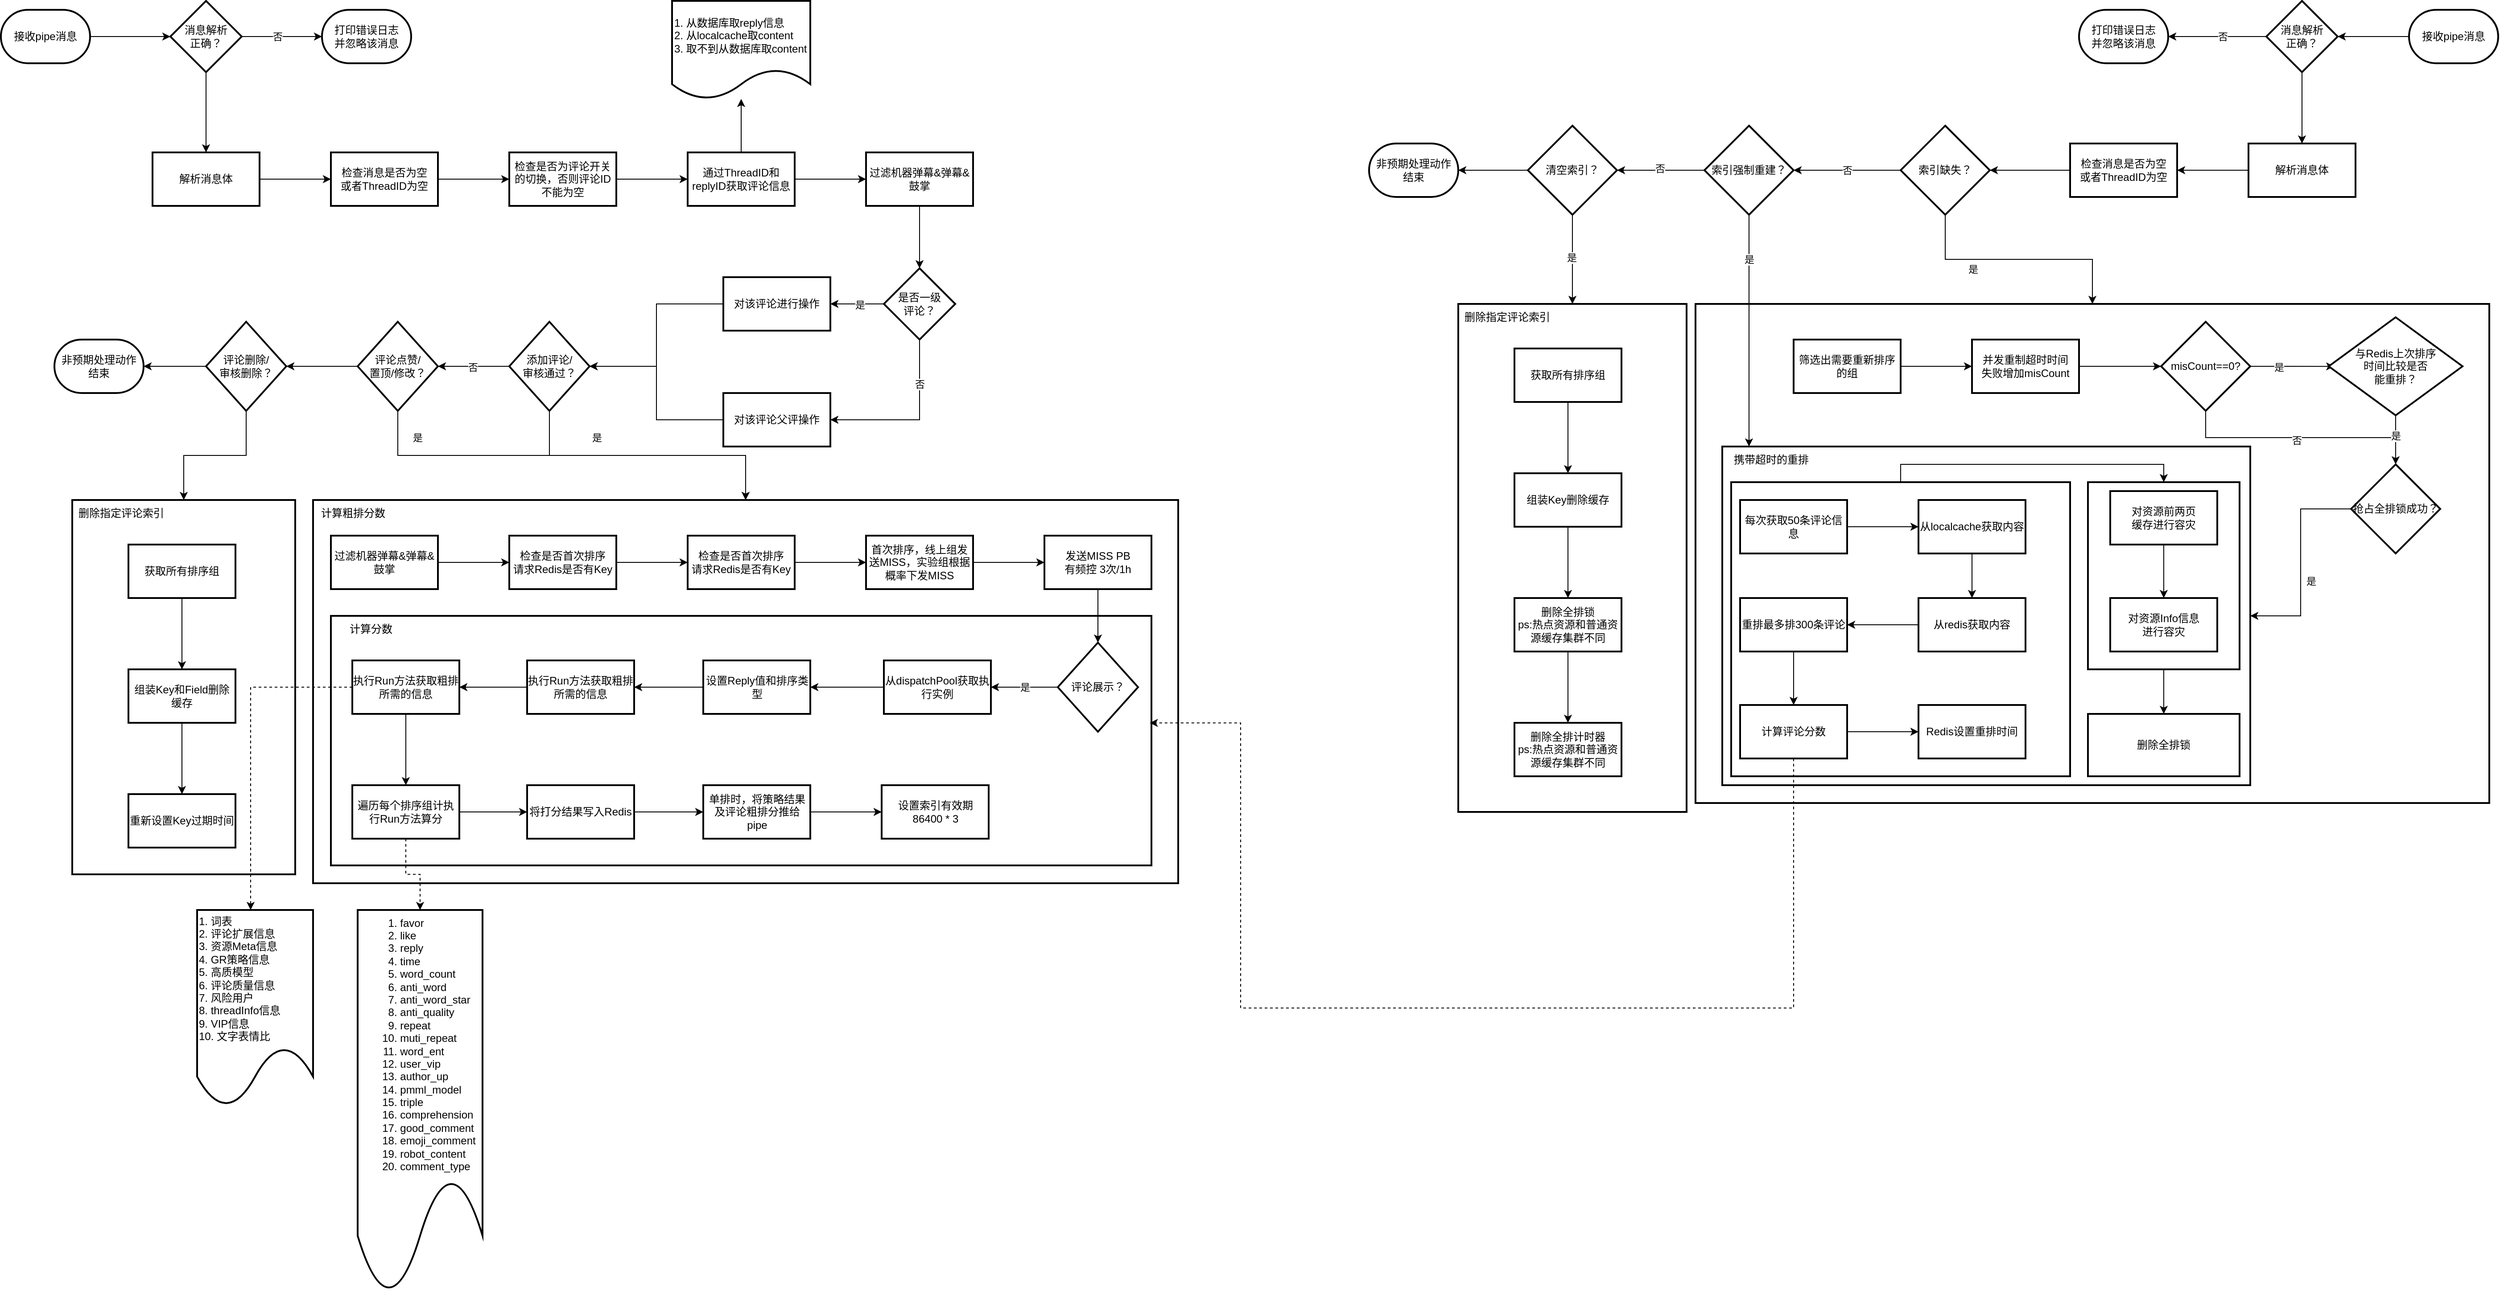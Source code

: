 <mxfile version="24.7.12">
  <diagram id="C5RBs43oDa-KdzZeNtuy" name="Page-1">
    <mxGraphModel dx="1062" dy="581" grid="1" gridSize="10" guides="1" tooltips="1" connect="1" arrows="1" fold="1" page="1" pageScale="1" pageWidth="827" pageHeight="1169" math="0" shadow="0">
      <root>
        <mxCell id="WIyWlLk6GJQsqaUBKTNV-0" />
        <mxCell id="WIyWlLk6GJQsqaUBKTNV-1" parent="WIyWlLk6GJQsqaUBKTNV-0" />
        <mxCell id="64iKOwzHIwS2UCSDctwZ-7" value="" style="edgeStyle=orthogonalEdgeStyle;rounded=0;orthogonalLoop=1;jettySize=auto;html=1;" parent="WIyWlLk6GJQsqaUBKTNV-1" source="64iKOwzHIwS2UCSDctwZ-3" target="64iKOwzHIwS2UCSDctwZ-6" edge="1">
          <mxGeometry relative="1" as="geometry" />
        </mxCell>
        <mxCell id="64iKOwzHIwS2UCSDctwZ-3" value="接收pipe消息" style="strokeWidth=2;html=1;shape=mxgraph.flowchart.terminator;whiteSpace=wrap;" parent="WIyWlLk6GJQsqaUBKTNV-1" vertex="1">
          <mxGeometry x="20" y="550" width="100" height="60" as="geometry" />
        </mxCell>
        <mxCell id="64iKOwzHIwS2UCSDctwZ-16" value="" style="edgeStyle=orthogonalEdgeStyle;rounded=0;orthogonalLoop=1;jettySize=auto;html=1;" parent="WIyWlLk6GJQsqaUBKTNV-1" source="64iKOwzHIwS2UCSDctwZ-6" target="64iKOwzHIwS2UCSDctwZ-15" edge="1">
          <mxGeometry relative="1" as="geometry" />
        </mxCell>
        <mxCell id="64iKOwzHIwS2UCSDctwZ-6" value="消息解析&lt;div&gt;正确？&lt;/div&gt;" style="rhombus;whiteSpace=wrap;html=1;strokeWidth=2;" parent="WIyWlLk6GJQsqaUBKTNV-1" vertex="1">
          <mxGeometry x="210" y="540" width="80" height="80" as="geometry" />
        </mxCell>
        <mxCell id="64iKOwzHIwS2UCSDctwZ-12" value="打印错误日志&lt;div&gt;并忽略该消息&lt;/div&gt;" style="strokeWidth=2;html=1;shape=mxgraph.flowchart.terminator;whiteSpace=wrap;" parent="WIyWlLk6GJQsqaUBKTNV-1" vertex="1">
          <mxGeometry x="380" y="550" width="100" height="60" as="geometry" />
        </mxCell>
        <mxCell id="64iKOwzHIwS2UCSDctwZ-13" style="edgeStyle=orthogonalEdgeStyle;rounded=0;orthogonalLoop=1;jettySize=auto;html=1;entryX=0;entryY=0.5;entryDx=0;entryDy=0;entryPerimeter=0;" parent="WIyWlLk6GJQsqaUBKTNV-1" source="64iKOwzHIwS2UCSDctwZ-6" target="64iKOwzHIwS2UCSDctwZ-12" edge="1">
          <mxGeometry relative="1" as="geometry" />
        </mxCell>
        <mxCell id="64iKOwzHIwS2UCSDctwZ-14" value="否" style="edgeLabel;html=1;align=center;verticalAlign=middle;resizable=0;points=[];" parent="64iKOwzHIwS2UCSDctwZ-13" vertex="1" connectable="0">
          <mxGeometry x="-0.387" y="-1" relative="1" as="geometry">
            <mxPoint x="12" y="-1" as="offset" />
          </mxGeometry>
        </mxCell>
        <mxCell id="64iKOwzHIwS2UCSDctwZ-18" value="" style="edgeStyle=orthogonalEdgeStyle;rounded=0;orthogonalLoop=1;jettySize=auto;html=1;" parent="WIyWlLk6GJQsqaUBKTNV-1" source="64iKOwzHIwS2UCSDctwZ-15" target="64iKOwzHIwS2UCSDctwZ-17" edge="1">
          <mxGeometry relative="1" as="geometry" />
        </mxCell>
        <mxCell id="64iKOwzHIwS2UCSDctwZ-15" value="解析消息体" style="whiteSpace=wrap;html=1;strokeWidth=2;" parent="WIyWlLk6GJQsqaUBKTNV-1" vertex="1">
          <mxGeometry x="190" y="710" width="120" height="60" as="geometry" />
        </mxCell>
        <mxCell id="64iKOwzHIwS2UCSDctwZ-20" value="" style="edgeStyle=orthogonalEdgeStyle;rounded=0;orthogonalLoop=1;jettySize=auto;html=1;" parent="WIyWlLk6GJQsqaUBKTNV-1" source="64iKOwzHIwS2UCSDctwZ-17" target="64iKOwzHIwS2UCSDctwZ-19" edge="1">
          <mxGeometry relative="1" as="geometry" />
        </mxCell>
        <mxCell id="64iKOwzHIwS2UCSDctwZ-17" value="检查消息是否为空&lt;div&gt;或者ThreadID为空&lt;/div&gt;" style="whiteSpace=wrap;html=1;strokeWidth=2;" parent="WIyWlLk6GJQsqaUBKTNV-1" vertex="1">
          <mxGeometry x="390" y="710" width="120" height="60" as="geometry" />
        </mxCell>
        <mxCell id="64iKOwzHIwS2UCSDctwZ-22" value="" style="edgeStyle=orthogonalEdgeStyle;rounded=0;orthogonalLoop=1;jettySize=auto;html=1;" parent="WIyWlLk6GJQsqaUBKTNV-1" source="64iKOwzHIwS2UCSDctwZ-19" target="64iKOwzHIwS2UCSDctwZ-21" edge="1">
          <mxGeometry relative="1" as="geometry" />
        </mxCell>
        <mxCell id="64iKOwzHIwS2UCSDctwZ-19" value="检查是否为评论开关的切换，否则评论ID不能为空" style="whiteSpace=wrap;html=1;strokeWidth=2;" parent="WIyWlLk6GJQsqaUBKTNV-1" vertex="1">
          <mxGeometry x="590" y="710" width="120" height="60" as="geometry" />
        </mxCell>
        <mxCell id="64iKOwzHIwS2UCSDctwZ-24" value="" style="edgeStyle=orthogonalEdgeStyle;rounded=0;orthogonalLoop=1;jettySize=auto;html=1;" parent="WIyWlLk6GJQsqaUBKTNV-1" source="64iKOwzHIwS2UCSDctwZ-21" target="64iKOwzHIwS2UCSDctwZ-23" edge="1">
          <mxGeometry relative="1" as="geometry" />
        </mxCell>
        <mxCell id="64iKOwzHIwS2UCSDctwZ-26" value="" style="edgeStyle=orthogonalEdgeStyle;rounded=0;orthogonalLoop=1;jettySize=auto;html=1;" parent="WIyWlLk6GJQsqaUBKTNV-1" source="64iKOwzHIwS2UCSDctwZ-21" target="64iKOwzHIwS2UCSDctwZ-25" edge="1">
          <mxGeometry relative="1" as="geometry" />
        </mxCell>
        <mxCell id="64iKOwzHIwS2UCSDctwZ-21" value="通过ThreadID和replyID获取评论信息" style="whiteSpace=wrap;html=1;strokeWidth=2;" parent="WIyWlLk6GJQsqaUBKTNV-1" vertex="1">
          <mxGeometry x="790" y="710" width="120" height="60" as="geometry" />
        </mxCell>
        <mxCell id="64iKOwzHIwS2UCSDctwZ-23" value="1. 从数据库取reply信息&lt;div&gt;2. 从localcache取content&lt;/div&gt;&lt;div&gt;3. 取不到从数据库取content&lt;/div&gt;" style="shape=document;whiteSpace=wrap;html=1;boundedLbl=1;strokeWidth=2;align=left;" parent="WIyWlLk6GJQsqaUBKTNV-1" vertex="1">
          <mxGeometry x="772.5" y="540" width="155" height="110" as="geometry" />
        </mxCell>
        <mxCell id="64iKOwzHIwS2UCSDctwZ-30" value="" style="edgeStyle=orthogonalEdgeStyle;rounded=0;orthogonalLoop=1;jettySize=auto;html=1;" parent="WIyWlLk6GJQsqaUBKTNV-1" source="64iKOwzHIwS2UCSDctwZ-25" target="64iKOwzHIwS2UCSDctwZ-29" edge="1">
          <mxGeometry relative="1" as="geometry" />
        </mxCell>
        <mxCell id="64iKOwzHIwS2UCSDctwZ-25" value="过滤机器弹幕&amp;amp;弹幕&amp;amp;鼓掌" style="whiteSpace=wrap;html=1;strokeWidth=2;" parent="WIyWlLk6GJQsqaUBKTNV-1" vertex="1">
          <mxGeometry x="990" y="710" width="120" height="60" as="geometry" />
        </mxCell>
        <mxCell id="64iKOwzHIwS2UCSDctwZ-32" value="" style="edgeStyle=orthogonalEdgeStyle;rounded=0;orthogonalLoop=1;jettySize=auto;html=1;" parent="WIyWlLk6GJQsqaUBKTNV-1" source="64iKOwzHIwS2UCSDctwZ-29" target="64iKOwzHIwS2UCSDctwZ-31" edge="1">
          <mxGeometry relative="1" as="geometry" />
        </mxCell>
        <mxCell id="64iKOwzHIwS2UCSDctwZ-33" value="是" style="edgeLabel;html=1;align=center;verticalAlign=middle;resizable=0;points=[];" parent="64iKOwzHIwS2UCSDctwZ-32" vertex="1" connectable="0">
          <mxGeometry x="-0.105" y="1" relative="1" as="geometry">
            <mxPoint as="offset" />
          </mxGeometry>
        </mxCell>
        <mxCell id="64iKOwzHIwS2UCSDctwZ-35" value="" style="edgeStyle=orthogonalEdgeStyle;rounded=0;orthogonalLoop=1;jettySize=auto;html=1;entryX=1;entryY=0.5;entryDx=0;entryDy=0;" parent="WIyWlLk6GJQsqaUBKTNV-1" source="64iKOwzHIwS2UCSDctwZ-29" target="64iKOwzHIwS2UCSDctwZ-34" edge="1">
          <mxGeometry relative="1" as="geometry">
            <Array as="points">
              <mxPoint x="1050" y="1010" />
            </Array>
          </mxGeometry>
        </mxCell>
        <mxCell id="64iKOwzHIwS2UCSDctwZ-37" value="否" style="edgeLabel;html=1;align=center;verticalAlign=middle;resizable=0;points=[];" parent="64iKOwzHIwS2UCSDctwZ-35" vertex="1" connectable="0">
          <mxGeometry x="0.262" y="1" relative="1" as="geometry">
            <mxPoint x="30" y="-41" as="offset" />
          </mxGeometry>
        </mxCell>
        <mxCell id="64iKOwzHIwS2UCSDctwZ-29" value="是否一级&lt;div&gt;评论？&lt;/div&gt;" style="rhombus;whiteSpace=wrap;html=1;strokeWidth=2;" parent="WIyWlLk6GJQsqaUBKTNV-1" vertex="1">
          <mxGeometry x="1010" y="840" width="80" height="80" as="geometry" />
        </mxCell>
        <mxCell id="64iKOwzHIwS2UCSDctwZ-39" value="" style="edgeStyle=orthogonalEdgeStyle;rounded=0;orthogonalLoop=1;jettySize=auto;html=1;" parent="WIyWlLk6GJQsqaUBKTNV-1" source="64iKOwzHIwS2UCSDctwZ-31" target="64iKOwzHIwS2UCSDctwZ-38" edge="1">
          <mxGeometry relative="1" as="geometry" />
        </mxCell>
        <mxCell id="64iKOwzHIwS2UCSDctwZ-31" value="对该评论进行操作" style="whiteSpace=wrap;html=1;strokeWidth=2;" parent="WIyWlLk6GJQsqaUBKTNV-1" vertex="1">
          <mxGeometry x="830" y="850" width="120" height="60" as="geometry" />
        </mxCell>
        <mxCell id="64iKOwzHIwS2UCSDctwZ-40" style="edgeStyle=orthogonalEdgeStyle;rounded=0;orthogonalLoop=1;jettySize=auto;html=1;entryX=1;entryY=0.5;entryDx=0;entryDy=0;" parent="WIyWlLk6GJQsqaUBKTNV-1" source="64iKOwzHIwS2UCSDctwZ-34" target="64iKOwzHIwS2UCSDctwZ-38" edge="1">
          <mxGeometry relative="1" as="geometry" />
        </mxCell>
        <mxCell id="64iKOwzHIwS2UCSDctwZ-34" value="对该评论父评操作" style="whiteSpace=wrap;html=1;strokeWidth=2;" parent="WIyWlLk6GJQsqaUBKTNV-1" vertex="1">
          <mxGeometry x="830" y="980" width="120" height="60" as="geometry" />
        </mxCell>
        <mxCell id="64iKOwzHIwS2UCSDctwZ-42" value="" style="edgeStyle=orthogonalEdgeStyle;rounded=0;orthogonalLoop=1;jettySize=auto;html=1;" parent="WIyWlLk6GJQsqaUBKTNV-1" source="64iKOwzHIwS2UCSDctwZ-38" target="64iKOwzHIwS2UCSDctwZ-41" edge="1">
          <mxGeometry relative="1" as="geometry" />
        </mxCell>
        <mxCell id="64iKOwzHIwS2UCSDctwZ-43" value="是" style="edgeLabel;html=1;align=center;verticalAlign=middle;resizable=0;points=[];" parent="64iKOwzHIwS2UCSDctwZ-42" vertex="1" connectable="0">
          <mxGeometry x="-0.203" y="-3" relative="1" as="geometry">
            <mxPoint x="-25" y="-23" as="offset" />
          </mxGeometry>
        </mxCell>
        <mxCell id="64iKOwzHIwS2UCSDctwZ-45" value="" style="edgeStyle=orthogonalEdgeStyle;rounded=0;orthogonalLoop=1;jettySize=auto;html=1;" parent="WIyWlLk6GJQsqaUBKTNV-1" source="64iKOwzHIwS2UCSDctwZ-38" target="64iKOwzHIwS2UCSDctwZ-44" edge="1">
          <mxGeometry relative="1" as="geometry" />
        </mxCell>
        <mxCell id="64iKOwzHIwS2UCSDctwZ-46" value="否" style="edgeLabel;html=1;align=center;verticalAlign=middle;resizable=0;points=[];" parent="64iKOwzHIwS2UCSDctwZ-45" vertex="1" connectable="0">
          <mxGeometry x="0.036" y="1" relative="1" as="geometry">
            <mxPoint as="offset" />
          </mxGeometry>
        </mxCell>
        <mxCell id="64iKOwzHIwS2UCSDctwZ-38" value="添加评论/&lt;div&gt;审核通过？&lt;/div&gt;" style="rhombus;whiteSpace=wrap;html=1;strokeWidth=2;" parent="WIyWlLk6GJQsqaUBKTNV-1" vertex="1">
          <mxGeometry x="590" y="900" width="90" height="100" as="geometry" />
        </mxCell>
        <mxCell id="64iKOwzHIwS2UCSDctwZ-41" value="" style="whiteSpace=wrap;html=1;strokeWidth=2;" parent="WIyWlLk6GJQsqaUBKTNV-1" vertex="1">
          <mxGeometry x="370" y="1100" width="970" height="430" as="geometry" />
        </mxCell>
        <mxCell id="64iKOwzHIwS2UCSDctwZ-48" value="" style="edgeStyle=orthogonalEdgeStyle;rounded=0;orthogonalLoop=1;jettySize=auto;html=1;entryX=0.5;entryY=0;entryDx=0;entryDy=0;" parent="WIyWlLk6GJQsqaUBKTNV-1" source="64iKOwzHIwS2UCSDctwZ-44" target="64iKOwzHIwS2UCSDctwZ-41" edge="1">
          <mxGeometry relative="1" as="geometry">
            <mxPoint x="465" y="1100.0" as="targetPoint" />
          </mxGeometry>
        </mxCell>
        <mxCell id="64iKOwzHIwS2UCSDctwZ-49" value="是" style="edgeLabel;html=1;align=center;verticalAlign=middle;resizable=0;points=[];" parent="64iKOwzHIwS2UCSDctwZ-48" vertex="1" connectable="0">
          <mxGeometry x="-0.668" relative="1" as="geometry">
            <mxPoint x="-10" y="-20" as="offset" />
          </mxGeometry>
        </mxCell>
        <mxCell id="64iKOwzHIwS2UCSDctwZ-51" value="" style="edgeStyle=orthogonalEdgeStyle;rounded=0;orthogonalLoop=1;jettySize=auto;html=1;" parent="WIyWlLk6GJQsqaUBKTNV-1" source="64iKOwzHIwS2UCSDctwZ-44" target="64iKOwzHIwS2UCSDctwZ-50" edge="1">
          <mxGeometry relative="1" as="geometry" />
        </mxCell>
        <mxCell id="64iKOwzHIwS2UCSDctwZ-44" value="评论点赞/&lt;div&gt;置顶/修改？&lt;/div&gt;" style="rhombus;whiteSpace=wrap;html=1;strokeWidth=2;" parent="WIyWlLk6GJQsqaUBKTNV-1" vertex="1">
          <mxGeometry x="420" y="900" width="90" height="100" as="geometry" />
        </mxCell>
        <mxCell id="64iKOwzHIwS2UCSDctwZ-53" value="" style="edgeStyle=orthogonalEdgeStyle;rounded=0;orthogonalLoop=1;jettySize=auto;html=1;" parent="WIyWlLk6GJQsqaUBKTNV-1" source="64iKOwzHIwS2UCSDctwZ-50" target="64iKOwzHIwS2UCSDctwZ-52" edge="1">
          <mxGeometry relative="1" as="geometry" />
        </mxCell>
        <mxCell id="64iKOwzHIwS2UCSDctwZ-55" value="" style="edgeStyle=orthogonalEdgeStyle;rounded=0;orthogonalLoop=1;jettySize=auto;html=1;entryX=1;entryY=0.5;entryDx=0;entryDy=0;entryPerimeter=0;" parent="WIyWlLk6GJQsqaUBKTNV-1" source="64iKOwzHIwS2UCSDctwZ-50" target="64iKOwzHIwS2UCSDctwZ-56" edge="1">
          <mxGeometry relative="1" as="geometry">
            <mxPoint x="185" y="950" as="targetPoint" />
          </mxGeometry>
        </mxCell>
        <mxCell id="64iKOwzHIwS2UCSDctwZ-50" value="评论删除/&lt;div&gt;审核删除？&lt;/div&gt;" style="rhombus;whiteSpace=wrap;html=1;strokeWidth=2;" parent="WIyWlLk6GJQsqaUBKTNV-1" vertex="1">
          <mxGeometry x="250" y="900" width="90" height="100" as="geometry" />
        </mxCell>
        <mxCell id="64iKOwzHIwS2UCSDctwZ-52" value="" style="whiteSpace=wrap;html=1;strokeWidth=2;" parent="WIyWlLk6GJQsqaUBKTNV-1" vertex="1">
          <mxGeometry x="100" y="1100" width="250" height="420" as="geometry" />
        </mxCell>
        <mxCell id="64iKOwzHIwS2UCSDctwZ-56" value="非预期处理动作&lt;div&gt;结束&lt;br&gt;&lt;/div&gt;" style="strokeWidth=2;html=1;shape=mxgraph.flowchart.terminator;whiteSpace=wrap;" parent="WIyWlLk6GJQsqaUBKTNV-1" vertex="1">
          <mxGeometry x="80" y="920" width="100" height="60" as="geometry" />
        </mxCell>
        <mxCell id="64iKOwzHIwS2UCSDctwZ-58" value="删除指定评论索引" style="text;html=1;align=center;verticalAlign=middle;whiteSpace=wrap;rounded=0;" parent="WIyWlLk6GJQsqaUBKTNV-1" vertex="1">
          <mxGeometry x="100" y="1100" width="110" height="30" as="geometry" />
        </mxCell>
        <mxCell id="64iKOwzHIwS2UCSDctwZ-61" value="" style="edgeStyle=orthogonalEdgeStyle;rounded=0;orthogonalLoop=1;jettySize=auto;html=1;" parent="WIyWlLk6GJQsqaUBKTNV-1" source="64iKOwzHIwS2UCSDctwZ-59" target="64iKOwzHIwS2UCSDctwZ-60" edge="1">
          <mxGeometry relative="1" as="geometry" />
        </mxCell>
        <mxCell id="64iKOwzHIwS2UCSDctwZ-59" value="获取所有排序组" style="whiteSpace=wrap;html=1;strokeWidth=2;" parent="WIyWlLk6GJQsqaUBKTNV-1" vertex="1">
          <mxGeometry x="163" y="1150" width="120" height="60" as="geometry" />
        </mxCell>
        <mxCell id="64iKOwzHIwS2UCSDctwZ-63" value="" style="edgeStyle=orthogonalEdgeStyle;rounded=0;orthogonalLoop=1;jettySize=auto;html=1;" parent="WIyWlLk6GJQsqaUBKTNV-1" source="64iKOwzHIwS2UCSDctwZ-60" target="64iKOwzHIwS2UCSDctwZ-62" edge="1">
          <mxGeometry relative="1" as="geometry" />
        </mxCell>
        <mxCell id="64iKOwzHIwS2UCSDctwZ-60" value="组装Key和Field删除缓存" style="whiteSpace=wrap;html=1;strokeWidth=2;" parent="WIyWlLk6GJQsqaUBKTNV-1" vertex="1">
          <mxGeometry x="163" y="1290" width="120" height="60" as="geometry" />
        </mxCell>
        <mxCell id="64iKOwzHIwS2UCSDctwZ-62" value="重新设置Key过期时间" style="whiteSpace=wrap;html=1;strokeWidth=2;" parent="WIyWlLk6GJQsqaUBKTNV-1" vertex="1">
          <mxGeometry x="163" y="1430" width="120" height="60" as="geometry" />
        </mxCell>
        <mxCell id="64iKOwzHIwS2UCSDctwZ-64" value="&lt;meta charset=&quot;utf-8&quot;&gt;&lt;span style=&quot;color: rgb(0, 0, 0); font-family: Helvetica; font-size: 12px; font-style: normal; font-variant-ligatures: normal; font-variant-caps: normal; font-weight: 400; letter-spacing: normal; orphans: 2; text-align: center; text-indent: 0px; text-transform: none; widows: 2; word-spacing: 0px; -webkit-text-stroke-width: 0px; white-space: normal; background-color: rgb(251, 251, 251); text-decoration-thickness: initial; text-decoration-style: initial; text-decoration-color: initial; display: inline !important; float: none;&quot;&gt;计算粗排分数&lt;/span&gt;" style="text;html=1;align=center;verticalAlign=middle;whiteSpace=wrap;rounded=0;" parent="WIyWlLk6GJQsqaUBKTNV-1" vertex="1">
          <mxGeometry x="370" y="1100" width="90" height="30" as="geometry" />
        </mxCell>
        <mxCell id="64iKOwzHIwS2UCSDctwZ-68" value="" style="edgeStyle=orthogonalEdgeStyle;rounded=0;orthogonalLoop=1;jettySize=auto;html=1;" parent="WIyWlLk6GJQsqaUBKTNV-1" source="64iKOwzHIwS2UCSDctwZ-66" target="64iKOwzHIwS2UCSDctwZ-67" edge="1">
          <mxGeometry relative="1" as="geometry" />
        </mxCell>
        <mxCell id="64iKOwzHIwS2UCSDctwZ-66" value="过滤机器弹幕&amp;amp;弹幕&amp;amp;鼓掌" style="whiteSpace=wrap;html=1;strokeWidth=2;" parent="WIyWlLk6GJQsqaUBKTNV-1" vertex="1">
          <mxGeometry x="390" y="1140" width="120" height="60" as="geometry" />
        </mxCell>
        <mxCell id="64iKOwzHIwS2UCSDctwZ-70" value="" style="edgeStyle=orthogonalEdgeStyle;rounded=0;orthogonalLoop=1;jettySize=auto;html=1;" parent="WIyWlLk6GJQsqaUBKTNV-1" source="64iKOwzHIwS2UCSDctwZ-67" target="64iKOwzHIwS2UCSDctwZ-69" edge="1">
          <mxGeometry relative="1" as="geometry" />
        </mxCell>
        <mxCell id="64iKOwzHIwS2UCSDctwZ-67" value="检查是否首次排序&lt;div&gt;请求Redis是否有Key&lt;/div&gt;" style="whiteSpace=wrap;html=1;strokeWidth=2;" parent="WIyWlLk6GJQsqaUBKTNV-1" vertex="1">
          <mxGeometry x="590" y="1140" width="120" height="60" as="geometry" />
        </mxCell>
        <mxCell id="64iKOwzHIwS2UCSDctwZ-72" value="" style="edgeStyle=orthogonalEdgeStyle;rounded=0;orthogonalLoop=1;jettySize=auto;html=1;" parent="WIyWlLk6GJQsqaUBKTNV-1" source="64iKOwzHIwS2UCSDctwZ-69" target="64iKOwzHIwS2UCSDctwZ-71" edge="1">
          <mxGeometry relative="1" as="geometry" />
        </mxCell>
        <mxCell id="64iKOwzHIwS2UCSDctwZ-69" value="检查是否首次排序&lt;div&gt;请求Redis是否有Key&lt;/div&gt;" style="whiteSpace=wrap;html=1;strokeWidth=2;" parent="WIyWlLk6GJQsqaUBKTNV-1" vertex="1">
          <mxGeometry x="790" y="1140" width="120" height="60" as="geometry" />
        </mxCell>
        <mxCell id="64iKOwzHIwS2UCSDctwZ-74" value="" style="edgeStyle=orthogonalEdgeStyle;rounded=0;orthogonalLoop=1;jettySize=auto;html=1;" parent="WIyWlLk6GJQsqaUBKTNV-1" source="64iKOwzHIwS2UCSDctwZ-71" target="64iKOwzHIwS2UCSDctwZ-73" edge="1">
          <mxGeometry relative="1" as="geometry" />
        </mxCell>
        <mxCell id="64iKOwzHIwS2UCSDctwZ-71" value="首次排序，线上组发送MISS，实验组根据概率下发MISS" style="whiteSpace=wrap;html=1;strokeWidth=2;" parent="WIyWlLk6GJQsqaUBKTNV-1" vertex="1">
          <mxGeometry x="990" y="1140" width="120" height="60" as="geometry" />
        </mxCell>
        <mxCell id="R3Ifb2M7IaDgMVO6AW9--0" value="" style="whiteSpace=wrap;html=1;strokeWidth=2;" vertex="1" parent="WIyWlLk6GJQsqaUBKTNV-1">
          <mxGeometry x="390" y="1230" width="920" height="280" as="geometry" />
        </mxCell>
        <mxCell id="64iKOwzHIwS2UCSDctwZ-73" value="发送MISS PB&lt;div&gt;有频控 3次/1h&lt;/div&gt;" style="whiteSpace=wrap;html=1;strokeWidth=2;" parent="WIyWlLk6GJQsqaUBKTNV-1" vertex="1">
          <mxGeometry x="1190" y="1140" width="120" height="60" as="geometry" />
        </mxCell>
        <mxCell id="R3Ifb2M7IaDgMVO6AW9--2" value="计算分数" style="text;html=1;align=center;verticalAlign=middle;whiteSpace=wrap;rounded=0;" vertex="1" parent="WIyWlLk6GJQsqaUBKTNV-1">
          <mxGeometry x="390" y="1230" width="90" height="30" as="geometry" />
        </mxCell>
        <mxCell id="R3Ifb2M7IaDgMVO6AW9--10" value="是" style="edgeStyle=orthogonalEdgeStyle;rounded=0;orthogonalLoop=1;jettySize=auto;html=1;" edge="1" parent="WIyWlLk6GJQsqaUBKTNV-1" source="R3Ifb2M7IaDgMVO6AW9--7" target="R3Ifb2M7IaDgMVO6AW9--9">
          <mxGeometry relative="1" as="geometry" />
        </mxCell>
        <mxCell id="R3Ifb2M7IaDgMVO6AW9--7" value="评论展示？" style="rhombus;whiteSpace=wrap;html=1;strokeWidth=2;" vertex="1" parent="WIyWlLk6GJQsqaUBKTNV-1">
          <mxGeometry x="1205" y="1260" width="90" height="100" as="geometry" />
        </mxCell>
        <mxCell id="R3Ifb2M7IaDgMVO6AW9--8" style="edgeStyle=orthogonalEdgeStyle;rounded=0;orthogonalLoop=1;jettySize=auto;html=1;" edge="1" parent="WIyWlLk6GJQsqaUBKTNV-1" source="64iKOwzHIwS2UCSDctwZ-73" target="R3Ifb2M7IaDgMVO6AW9--7">
          <mxGeometry relative="1" as="geometry" />
        </mxCell>
        <mxCell id="R3Ifb2M7IaDgMVO6AW9--12" value="" style="edgeStyle=orthogonalEdgeStyle;rounded=0;orthogonalLoop=1;jettySize=auto;html=1;" edge="1" parent="WIyWlLk6GJQsqaUBKTNV-1" source="R3Ifb2M7IaDgMVO6AW9--9" target="R3Ifb2M7IaDgMVO6AW9--11">
          <mxGeometry relative="1" as="geometry" />
        </mxCell>
        <mxCell id="R3Ifb2M7IaDgMVO6AW9--9" value="从dispatchPool获取执行实例" style="whiteSpace=wrap;html=1;strokeWidth=2;" vertex="1" parent="WIyWlLk6GJQsqaUBKTNV-1">
          <mxGeometry x="1010" y="1280" width="120" height="60" as="geometry" />
        </mxCell>
        <mxCell id="R3Ifb2M7IaDgMVO6AW9--14" value="" style="edgeStyle=orthogonalEdgeStyle;rounded=0;orthogonalLoop=1;jettySize=auto;html=1;" edge="1" parent="WIyWlLk6GJQsqaUBKTNV-1" source="R3Ifb2M7IaDgMVO6AW9--11" target="R3Ifb2M7IaDgMVO6AW9--13">
          <mxGeometry relative="1" as="geometry" />
        </mxCell>
        <mxCell id="R3Ifb2M7IaDgMVO6AW9--11" value="设置Reply值和排序类型" style="whiteSpace=wrap;html=1;strokeWidth=2;" vertex="1" parent="WIyWlLk6GJQsqaUBKTNV-1">
          <mxGeometry x="807.5" y="1280" width="120" height="60" as="geometry" />
        </mxCell>
        <mxCell id="R3Ifb2M7IaDgMVO6AW9--16" value="" style="edgeStyle=orthogonalEdgeStyle;rounded=0;orthogonalLoop=1;jettySize=auto;html=1;" edge="1" parent="WIyWlLk6GJQsqaUBKTNV-1" source="R3Ifb2M7IaDgMVO6AW9--13" target="R3Ifb2M7IaDgMVO6AW9--15">
          <mxGeometry relative="1" as="geometry" />
        </mxCell>
        <mxCell id="R3Ifb2M7IaDgMVO6AW9--13" value="执行Run方法获取粗排所需的信息" style="whiteSpace=wrap;html=1;strokeWidth=2;" vertex="1" parent="WIyWlLk6GJQsqaUBKTNV-1">
          <mxGeometry x="610" y="1280" width="120" height="60" as="geometry" />
        </mxCell>
        <mxCell id="R3Ifb2M7IaDgMVO6AW9--18" value="" style="edgeStyle=orthogonalEdgeStyle;rounded=0;orthogonalLoop=1;jettySize=auto;html=1;" edge="1" parent="WIyWlLk6GJQsqaUBKTNV-1" source="R3Ifb2M7IaDgMVO6AW9--15" target="R3Ifb2M7IaDgMVO6AW9--17">
          <mxGeometry relative="1" as="geometry" />
        </mxCell>
        <mxCell id="R3Ifb2M7IaDgMVO6AW9--27" style="edgeStyle=orthogonalEdgeStyle;rounded=0;orthogonalLoop=1;jettySize=auto;html=1;dashed=1;" edge="1" parent="WIyWlLk6GJQsqaUBKTNV-1" source="R3Ifb2M7IaDgMVO6AW9--15" target="R3Ifb2M7IaDgMVO6AW9--26">
          <mxGeometry relative="1" as="geometry">
            <Array as="points">
              <mxPoint x="300" y="1310" />
            </Array>
          </mxGeometry>
        </mxCell>
        <mxCell id="R3Ifb2M7IaDgMVO6AW9--15" value="执行Run方法获取粗排所需的信息" style="whiteSpace=wrap;html=1;strokeWidth=2;" vertex="1" parent="WIyWlLk6GJQsqaUBKTNV-1">
          <mxGeometry x="414" y="1280" width="120" height="60" as="geometry" />
        </mxCell>
        <mxCell id="R3Ifb2M7IaDgMVO6AW9--20" value="" style="edgeStyle=orthogonalEdgeStyle;rounded=0;orthogonalLoop=1;jettySize=auto;html=1;" edge="1" parent="WIyWlLk6GJQsqaUBKTNV-1" source="R3Ifb2M7IaDgMVO6AW9--17" target="R3Ifb2M7IaDgMVO6AW9--19">
          <mxGeometry relative="1" as="geometry" />
        </mxCell>
        <mxCell id="R3Ifb2M7IaDgMVO6AW9--29" value="" style="edgeStyle=orthogonalEdgeStyle;rounded=0;orthogonalLoop=1;jettySize=auto;html=1;dashed=1;" edge="1" parent="WIyWlLk6GJQsqaUBKTNV-1" source="R3Ifb2M7IaDgMVO6AW9--17" target="R3Ifb2M7IaDgMVO6AW9--28">
          <mxGeometry relative="1" as="geometry" />
        </mxCell>
        <mxCell id="R3Ifb2M7IaDgMVO6AW9--17" value="遍历每个排序组计执行Run方法算分" style="whiteSpace=wrap;html=1;strokeWidth=2;" vertex="1" parent="WIyWlLk6GJQsqaUBKTNV-1">
          <mxGeometry x="414" y="1420" width="120" height="60" as="geometry" />
        </mxCell>
        <mxCell id="R3Ifb2M7IaDgMVO6AW9--22" value="" style="edgeStyle=orthogonalEdgeStyle;rounded=0;orthogonalLoop=1;jettySize=auto;html=1;" edge="1" parent="WIyWlLk6GJQsqaUBKTNV-1" source="R3Ifb2M7IaDgMVO6AW9--19" target="R3Ifb2M7IaDgMVO6AW9--21">
          <mxGeometry relative="1" as="geometry" />
        </mxCell>
        <mxCell id="R3Ifb2M7IaDgMVO6AW9--19" value="将打分结果写入Redis" style="whiteSpace=wrap;html=1;strokeWidth=2;" vertex="1" parent="WIyWlLk6GJQsqaUBKTNV-1">
          <mxGeometry x="610" y="1420" width="120" height="60" as="geometry" />
        </mxCell>
        <mxCell id="R3Ifb2M7IaDgMVO6AW9--24" value="" style="edgeStyle=orthogonalEdgeStyle;rounded=0;orthogonalLoop=1;jettySize=auto;html=1;" edge="1" parent="WIyWlLk6GJQsqaUBKTNV-1" source="R3Ifb2M7IaDgMVO6AW9--21" target="R3Ifb2M7IaDgMVO6AW9--23">
          <mxGeometry relative="1" as="geometry" />
        </mxCell>
        <mxCell id="R3Ifb2M7IaDgMVO6AW9--21" value="单排时，将策略结果及评论粗排分推给 pipe" style="whiteSpace=wrap;html=1;strokeWidth=2;" vertex="1" parent="WIyWlLk6GJQsqaUBKTNV-1">
          <mxGeometry x="807.5" y="1420" width="120" height="60" as="geometry" />
        </mxCell>
        <mxCell id="R3Ifb2M7IaDgMVO6AW9--23" value="设置索引有效期&lt;div&gt;86400 * 3&lt;br&gt;&lt;/div&gt;" style="whiteSpace=wrap;html=1;strokeWidth=2;" vertex="1" parent="WIyWlLk6GJQsqaUBKTNV-1">
          <mxGeometry x="1007.5" y="1420" width="120" height="60" as="geometry" />
        </mxCell>
        <mxCell id="R3Ifb2M7IaDgMVO6AW9--26" value="1. 词表&lt;div&gt;2. 评论扩展信息&lt;/div&gt;&lt;div&gt;3. 资源Meta信息&lt;/div&gt;&lt;div&gt;4. GR策略信息&lt;/div&gt;&lt;div&gt;5.&amp;nbsp;高质模型&lt;/div&gt;&lt;div&gt;6. 评论质量信息&lt;/div&gt;&lt;div&gt;7. 风险用户&lt;/div&gt;&lt;div&gt;8. threadInfo信息&lt;/div&gt;&lt;div&gt;9. VIP信息&lt;/div&gt;&lt;div&gt;10. 文字表情比&lt;/div&gt;" style="shape=document;whiteSpace=wrap;html=1;boundedLbl=1;strokeWidth=2;align=left;" vertex="1" parent="WIyWlLk6GJQsqaUBKTNV-1">
          <mxGeometry x="240" y="1560" width="130" height="220" as="geometry" />
        </mxCell>
        <mxCell id="R3Ifb2M7IaDgMVO6AW9--28" value="&lt;ol start=&quot;1&quot; type=&quot;1&quot; class=&quot;mp-ordered-list&quot; data-slate-node=&quot;element&quot; data-morpho-type=&quot;ordered-list-item&quot;&gt;&lt;li data-morpho-list-initial-number=&quot;1&quot; data-morpho-list-index=&quot;1&quot; data-morpho-list-depth=&quot;0&quot; class=&quot;mp-list-item&quot;&gt;&lt;div style=&quot;text-align: left;&quot; class=&quot;mp-list-item-child&quot;&gt;&lt;span data-morpho-text=&quot;favor&quot;&gt;favor&lt;/span&gt;&lt;/div&gt;&lt;/li&gt;&lt;li data-morpho-list-index=&quot;2&quot; data-morpho-list-depth=&quot;0&quot; class=&quot;mp-list-item&quot;&gt;&lt;div style=&quot;text-align: left;&quot; class=&quot;mp-list-item-child&quot;&gt;&lt;span data-morpho-text=&quot;like&quot;&gt;like&lt;/span&gt;&lt;/div&gt;&lt;/li&gt;&lt;li data-morpho-list-index=&quot;3&quot; data-morpho-list-depth=&quot;0&quot; class=&quot;mp-list-item&quot;&gt;&lt;div style=&quot;text-align: left;&quot; class=&quot;mp-list-item-child&quot;&gt;&lt;span data-morpho-text=&quot;reply&quot;&gt;reply&lt;/span&gt;&lt;/div&gt;&lt;/li&gt;&lt;li data-morpho-list-index=&quot;4&quot; data-morpho-list-depth=&quot;0&quot; class=&quot;mp-list-item&quot;&gt;&lt;div style=&quot;text-align: left;&quot; class=&quot;mp-list-item-child&quot;&gt;&lt;span data-morpho-text=&quot;time&quot;&gt;time&lt;/span&gt;&lt;/div&gt;&lt;/li&gt;&lt;li data-morpho-list-index=&quot;5&quot; data-morpho-list-depth=&quot;0&quot; class=&quot;mp-list-item&quot;&gt;&lt;div style=&quot;text-align: left;&quot; class=&quot;mp-list-item-child&quot;&gt;&lt;span data-morpho-text=&quot;word_count&quot;&gt;word_count&lt;/span&gt;&lt;/div&gt;&lt;/li&gt;&lt;li data-morpho-list-index=&quot;6&quot; data-morpho-list-depth=&quot;0&quot; class=&quot;mp-list-item&quot;&gt;&lt;div style=&quot;text-align: left;&quot; class=&quot;mp-list-item-child&quot;&gt;&lt;span data-morpho-text=&quot;anti_word&quot;&gt;anti_word&lt;/span&gt;&lt;/div&gt;&lt;/li&gt;&lt;li data-morpho-list-index=&quot;7&quot; data-morpho-list-depth=&quot;0&quot; class=&quot;mp-list-item&quot;&gt;&lt;div style=&quot;text-align: left;&quot; class=&quot;mp-list-item-child&quot;&gt;&lt;span data-morpho-text=&quot;anti_word_star&quot;&gt;anti_word_star&lt;/span&gt;&lt;/div&gt;&lt;/li&gt;&lt;li data-morpho-list-index=&quot;8&quot; data-morpho-list-depth=&quot;0&quot; class=&quot;mp-list-item&quot;&gt;&lt;div style=&quot;text-align: left;&quot; class=&quot;mp-list-item-child&quot;&gt;&lt;span data-morpho-text=&quot;anti_quality&quot;&gt;anti_quality&lt;/span&gt;&lt;/div&gt;&lt;/li&gt;&lt;li data-morpho-list-index=&quot;9&quot; data-morpho-list-depth=&quot;0&quot; class=&quot;mp-list-item&quot;&gt;&lt;div style=&quot;text-align: left;&quot; class=&quot;mp-list-item-child&quot;&gt;&lt;span data-morpho-text=&quot;repeat&quot;&gt;repeat&lt;/span&gt;&lt;/div&gt;&lt;/li&gt;&lt;li data-morpho-list-index=&quot;10&quot; data-morpho-list-depth=&quot;0&quot; class=&quot;mp-list-item&quot;&gt;&lt;div style=&quot;text-align: left;&quot; class=&quot;mp-list-item-child&quot;&gt;&lt;span data-morpho-text=&quot;muti_repeat&quot;&gt;muti_repeat&lt;/span&gt;&lt;/div&gt;&lt;/li&gt;&lt;li data-morpho-list-index=&quot;11&quot; data-morpho-list-depth=&quot;0&quot; class=&quot;mp-list-item&quot;&gt;&lt;div style=&quot;text-align: left;&quot; class=&quot;mp-list-item-child&quot;&gt;&lt;span data-morpho-text=&quot;word_ent&quot;&gt;word_ent&lt;/span&gt;&lt;/div&gt;&lt;/li&gt;&lt;li data-morpho-list-index=&quot;12&quot; data-morpho-list-depth=&quot;0&quot; class=&quot;mp-list-item&quot;&gt;&lt;div style=&quot;text-align: left;&quot; class=&quot;mp-list-item-child&quot;&gt;&lt;span data-morpho-text=&quot;user_vip&quot;&gt;user_vip&lt;/span&gt;&lt;/div&gt;&lt;/li&gt;&lt;li data-morpho-list-index=&quot;13&quot; data-morpho-list-depth=&quot;0&quot; class=&quot;mp-list-item&quot;&gt;&lt;div style=&quot;text-align: left;&quot; class=&quot;mp-list-item-child&quot;&gt;&lt;span data-morpho-text=&quot;author_up&quot;&gt;author_up&lt;/span&gt;&lt;/div&gt;&lt;/li&gt;&lt;li data-morpho-list-index=&quot;14&quot; data-morpho-list-depth=&quot;0&quot; class=&quot;mp-list-item&quot;&gt;&lt;div style=&quot;text-align: left;&quot; class=&quot;mp-list-item-child&quot;&gt;&lt;span data-morpho-text=&quot;pmml_model&quot;&gt;pmml_model&lt;/span&gt;&lt;/div&gt;&lt;/li&gt;&lt;li data-morpho-list-index=&quot;15&quot; data-morpho-list-depth=&quot;0&quot; class=&quot;mp-list-item&quot;&gt;&lt;div style=&quot;text-align: left;&quot; class=&quot;mp-list-item-child&quot;&gt;&lt;span data-morpho-text=&quot;triple&quot;&gt;triple&lt;/span&gt;&lt;/div&gt;&lt;/li&gt;&lt;li data-morpho-list-index=&quot;16&quot; data-morpho-list-depth=&quot;0&quot; class=&quot;mp-list-item&quot;&gt;&lt;div style=&quot;text-align: left;&quot; class=&quot;mp-list-item-child&quot;&gt;&lt;span data-morpho-text=&quot;comprehension&quot;&gt;comprehension&lt;/span&gt;&lt;/div&gt;&lt;/li&gt;&lt;li data-morpho-list-index=&quot;17&quot; data-morpho-list-depth=&quot;0&quot; class=&quot;mp-list-item&quot;&gt;&lt;div style=&quot;text-align: left;&quot; class=&quot;mp-list-item-child&quot;&gt;&lt;span data-morpho-text=&quot;good_comment&quot;&gt;good_comment&lt;/span&gt;&lt;/div&gt;&lt;/li&gt;&lt;li data-morpho-list-index=&quot;18&quot; data-morpho-list-depth=&quot;0&quot; class=&quot;mp-list-item&quot;&gt;&lt;div style=&quot;text-align: left;&quot; class=&quot;mp-list-item-child&quot;&gt;&lt;span data-morpho-text=&quot;emoji_comment&quot;&gt;emoji_comment&lt;/span&gt;&lt;/div&gt;&lt;/li&gt;&lt;li data-morpho-list-index=&quot;19&quot; data-morpho-list-depth=&quot;0&quot; class=&quot;mp-list-item&quot;&gt;&lt;div style=&quot;text-align: left;&quot; class=&quot;mp-list-item-child&quot;&gt;&lt;span data-morpho-text=&quot;robot_content&quot;&gt;robot_content&lt;/span&gt;&lt;/div&gt;&lt;/li&gt;&lt;li data-morpho-list-index=&quot;20&quot; data-morpho-list-depth=&quot;0&quot; class=&quot;mp-list-item&quot;&gt;&lt;div style=&quot;text-align: left;&quot; class=&quot;mp-list-item-child&quot;&gt;&lt;span data-morpho-text=&quot;comment_type&quot;&gt;comment_type&lt;/span&gt;&lt;/div&gt;&lt;/li&gt;&lt;/ol&gt;&lt;span class=&quot;mp-morpho-clipboard-doc-data&quot; data-morpho-doc-data=&quot;{&amp;quot;token&amp;quot;:&amp;quot;eyJhbGciOiJkaXIiLCJlbmMiOiJBMjU2R0NNIiwiYXBwSWQiOjEsInVpZCI6Ik9UTGszSzE0MUIiLCJkb2NJZCI6InRfTVdPQTlKNkIwb0NxIn0..cWW_OyNHfdUdsaOH.ENmodQ7YQ_hwahvo73wdLzpLIOXmeFDSmN8mkUjrUEYqX2gj1FPCNfkjUdVltvt8ydwmB2PFvGVdygUSeMg4dxmT5VN1yjCvJt33StaO5949D-cK7QxVFHbkNUpkJt5TdMLxqpQrLRlcUj8EVlBV9QYxai4PKYWzsQCdTG2fZGquP8YkT4kEJu__YmpHvJKSmJmHYaseeGVR6VyrdmZ13nO71g.1BEHWLFtOx4-2ml9EH3XpA&amp;quot;,&amp;quot;appId&amp;quot;:&amp;quot;1&amp;quot;}&quot;&gt;&lt;/span&gt;" style="shape=document;whiteSpace=wrap;html=1;boundedLbl=1;strokeWidth=2;" vertex="1" parent="WIyWlLk6GJQsqaUBKTNV-1">
          <mxGeometry x="420" y="1560" width="140" height="430" as="geometry" />
        </mxCell>
        <mxCell id="R3Ifb2M7IaDgMVO6AW9--30" value="" style="edgeStyle=orthogonalEdgeStyle;rounded=0;orthogonalLoop=1;jettySize=auto;html=1;" edge="1" parent="WIyWlLk6GJQsqaUBKTNV-1" source="R3Ifb2M7IaDgMVO6AW9--31" target="R3Ifb2M7IaDgMVO6AW9--33">
          <mxGeometry relative="1" as="geometry" />
        </mxCell>
        <mxCell id="R3Ifb2M7IaDgMVO6AW9--31" value="接收pipe消息" style="strokeWidth=2;html=1;shape=mxgraph.flowchart.terminator;whiteSpace=wrap;" vertex="1" parent="WIyWlLk6GJQsqaUBKTNV-1">
          <mxGeometry x="2720" y="550" width="100" height="60" as="geometry" />
        </mxCell>
        <mxCell id="R3Ifb2M7IaDgMVO6AW9--32" value="" style="edgeStyle=orthogonalEdgeStyle;rounded=0;orthogonalLoop=1;jettySize=auto;html=1;" edge="1" parent="WIyWlLk6GJQsqaUBKTNV-1" source="R3Ifb2M7IaDgMVO6AW9--33" target="R3Ifb2M7IaDgMVO6AW9--38">
          <mxGeometry relative="1" as="geometry" />
        </mxCell>
        <mxCell id="R3Ifb2M7IaDgMVO6AW9--33" value="消息解析&lt;div&gt;正确？&lt;/div&gt;" style="rhombus;whiteSpace=wrap;html=1;strokeWidth=2;" vertex="1" parent="WIyWlLk6GJQsqaUBKTNV-1">
          <mxGeometry x="2560" y="540" width="80" height="80" as="geometry" />
        </mxCell>
        <mxCell id="R3Ifb2M7IaDgMVO6AW9--34" value="打印错误日志&lt;div&gt;并忽略该消息&lt;/div&gt;" style="strokeWidth=2;html=1;shape=mxgraph.flowchart.terminator;whiteSpace=wrap;" vertex="1" parent="WIyWlLk6GJQsqaUBKTNV-1">
          <mxGeometry x="2350" y="550" width="100" height="60" as="geometry" />
        </mxCell>
        <mxCell id="R3Ifb2M7IaDgMVO6AW9--35" style="edgeStyle=orthogonalEdgeStyle;rounded=0;orthogonalLoop=1;jettySize=auto;html=1;entryX=1;entryY=0.5;entryDx=0;entryDy=0;entryPerimeter=0;" edge="1" parent="WIyWlLk6GJQsqaUBKTNV-1" source="R3Ifb2M7IaDgMVO6AW9--33" target="R3Ifb2M7IaDgMVO6AW9--34">
          <mxGeometry relative="1" as="geometry" />
        </mxCell>
        <mxCell id="R3Ifb2M7IaDgMVO6AW9--36" value="否" style="edgeLabel;html=1;align=center;verticalAlign=middle;resizable=0;points=[];" vertex="1" connectable="0" parent="R3Ifb2M7IaDgMVO6AW9--35">
          <mxGeometry x="-0.387" y="-1" relative="1" as="geometry">
            <mxPoint x="-16" y="1" as="offset" />
          </mxGeometry>
        </mxCell>
        <mxCell id="R3Ifb2M7IaDgMVO6AW9--37" value="" style="edgeStyle=orthogonalEdgeStyle;rounded=0;orthogonalLoop=1;jettySize=auto;html=1;" edge="1" parent="WIyWlLk6GJQsqaUBKTNV-1" source="R3Ifb2M7IaDgMVO6AW9--38" target="R3Ifb2M7IaDgMVO6AW9--39">
          <mxGeometry relative="1" as="geometry" />
        </mxCell>
        <mxCell id="R3Ifb2M7IaDgMVO6AW9--38" value="解析消息体" style="whiteSpace=wrap;html=1;strokeWidth=2;" vertex="1" parent="WIyWlLk6GJQsqaUBKTNV-1">
          <mxGeometry x="2540" y="700" width="120" height="60" as="geometry" />
        </mxCell>
        <mxCell id="R3Ifb2M7IaDgMVO6AW9--67" value="" style="edgeStyle=orthogonalEdgeStyle;rounded=0;orthogonalLoop=1;jettySize=auto;html=1;" edge="1" parent="WIyWlLk6GJQsqaUBKTNV-1" source="R3Ifb2M7IaDgMVO6AW9--39" target="R3Ifb2M7IaDgMVO6AW9--65">
          <mxGeometry relative="1" as="geometry" />
        </mxCell>
        <mxCell id="R3Ifb2M7IaDgMVO6AW9--39" value="检查消息是否为空&lt;div&gt;或者ThreadID为空&lt;/div&gt;" style="whiteSpace=wrap;html=1;strokeWidth=2;" vertex="1" parent="WIyWlLk6GJQsqaUBKTNV-1">
          <mxGeometry x="2340" y="700" width="120" height="60" as="geometry" />
        </mxCell>
        <mxCell id="R3Ifb2M7IaDgMVO6AW9--48" value="" style="edgeStyle=orthogonalEdgeStyle;rounded=0;orthogonalLoop=1;jettySize=auto;html=1;" edge="1" parent="WIyWlLk6GJQsqaUBKTNV-1" source="R3Ifb2M7IaDgMVO6AW9--42" target="R3Ifb2M7IaDgMVO6AW9--47">
          <mxGeometry relative="1" as="geometry" />
        </mxCell>
        <mxCell id="R3Ifb2M7IaDgMVO6AW9--51" value="否" style="edgeLabel;html=1;align=center;verticalAlign=middle;resizable=0;points=[];" vertex="1" connectable="0" parent="R3Ifb2M7IaDgMVO6AW9--48">
          <mxGeometry x="0.022" y="-2" relative="1" as="geometry">
            <mxPoint as="offset" />
          </mxGeometry>
        </mxCell>
        <mxCell id="R3Ifb2M7IaDgMVO6AW9--42" value="索引强制重建？" style="rhombus;whiteSpace=wrap;html=1;strokeWidth=2;" vertex="1" parent="WIyWlLk6GJQsqaUBKTNV-1">
          <mxGeometry x="1930" y="680" width="100" height="100" as="geometry" />
        </mxCell>
        <mxCell id="R3Ifb2M7IaDgMVO6AW9--50" value="" style="edgeStyle=orthogonalEdgeStyle;rounded=0;orthogonalLoop=1;jettySize=auto;html=1;" edge="1" parent="WIyWlLk6GJQsqaUBKTNV-1" source="R3Ifb2M7IaDgMVO6AW9--47" target="R3Ifb2M7IaDgMVO6AW9--56">
          <mxGeometry relative="1" as="geometry">
            <mxPoint x="1780" y="880" as="targetPoint" />
          </mxGeometry>
        </mxCell>
        <mxCell id="R3Ifb2M7IaDgMVO6AW9--52" value="是" style="edgeLabel;html=1;align=center;verticalAlign=middle;resizable=0;points=[];" vertex="1" connectable="0" parent="R3Ifb2M7IaDgMVO6AW9--50">
          <mxGeometry x="-0.042" y="-1" relative="1" as="geometry">
            <mxPoint as="offset" />
          </mxGeometry>
        </mxCell>
        <mxCell id="R3Ifb2M7IaDgMVO6AW9--54" style="edgeStyle=orthogonalEdgeStyle;rounded=0;orthogonalLoop=1;jettySize=auto;html=1;" edge="1" parent="WIyWlLk6GJQsqaUBKTNV-1" source="R3Ifb2M7IaDgMVO6AW9--47" target="R3Ifb2M7IaDgMVO6AW9--53">
          <mxGeometry relative="1" as="geometry" />
        </mxCell>
        <mxCell id="R3Ifb2M7IaDgMVO6AW9--47" value="清空索引？" style="rhombus;whiteSpace=wrap;html=1;strokeWidth=2;" vertex="1" parent="WIyWlLk6GJQsqaUBKTNV-1">
          <mxGeometry x="1732" y="680" width="100" height="100" as="geometry" />
        </mxCell>
        <mxCell id="R3Ifb2M7IaDgMVO6AW9--53" value="非预期处理动作&lt;div&gt;结束&lt;br&gt;&lt;/div&gt;" style="strokeWidth=2;html=1;shape=mxgraph.flowchart.terminator;whiteSpace=wrap;" vertex="1" parent="WIyWlLk6GJQsqaUBKTNV-1">
          <mxGeometry x="1554" y="700" width="100" height="60" as="geometry" />
        </mxCell>
        <mxCell id="R3Ifb2M7IaDgMVO6AW9--56" value="" style="whiteSpace=wrap;html=1;strokeWidth=2;" vertex="1" parent="WIyWlLk6GJQsqaUBKTNV-1">
          <mxGeometry x="1654" y="880" width="256" height="570" as="geometry" />
        </mxCell>
        <mxCell id="R3Ifb2M7IaDgMVO6AW9--57" value="删除指定评论索引" style="text;html=1;align=center;verticalAlign=middle;whiteSpace=wrap;rounded=0;" vertex="1" parent="WIyWlLk6GJQsqaUBKTNV-1">
          <mxGeometry x="1654" y="880" width="110" height="30" as="geometry" />
        </mxCell>
        <mxCell id="R3Ifb2M7IaDgMVO6AW9--58" value="" style="edgeStyle=orthogonalEdgeStyle;rounded=0;orthogonalLoop=1;jettySize=auto;html=1;" edge="1" parent="WIyWlLk6GJQsqaUBKTNV-1" source="R3Ifb2M7IaDgMVO6AW9--59" target="R3Ifb2M7IaDgMVO6AW9--61">
          <mxGeometry relative="1" as="geometry" />
        </mxCell>
        <mxCell id="R3Ifb2M7IaDgMVO6AW9--59" value="获取所有排序组" style="whiteSpace=wrap;html=1;strokeWidth=2;" vertex="1" parent="WIyWlLk6GJQsqaUBKTNV-1">
          <mxGeometry x="1717" y="930" width="120" height="60" as="geometry" />
        </mxCell>
        <mxCell id="R3Ifb2M7IaDgMVO6AW9--60" value="" style="edgeStyle=orthogonalEdgeStyle;rounded=0;orthogonalLoop=1;jettySize=auto;html=1;" edge="1" parent="WIyWlLk6GJQsqaUBKTNV-1" source="R3Ifb2M7IaDgMVO6AW9--61" target="R3Ifb2M7IaDgMVO6AW9--62">
          <mxGeometry relative="1" as="geometry" />
        </mxCell>
        <mxCell id="R3Ifb2M7IaDgMVO6AW9--61" value="组装Key删除缓存" style="whiteSpace=wrap;html=1;strokeWidth=2;" vertex="1" parent="WIyWlLk6GJQsqaUBKTNV-1">
          <mxGeometry x="1717" y="1070" width="120" height="60" as="geometry" />
        </mxCell>
        <mxCell id="R3Ifb2M7IaDgMVO6AW9--64" value="" style="edgeStyle=orthogonalEdgeStyle;rounded=0;orthogonalLoop=1;jettySize=auto;html=1;" edge="1" parent="WIyWlLk6GJQsqaUBKTNV-1" source="R3Ifb2M7IaDgMVO6AW9--62" target="R3Ifb2M7IaDgMVO6AW9--63">
          <mxGeometry relative="1" as="geometry" />
        </mxCell>
        <mxCell id="R3Ifb2M7IaDgMVO6AW9--62" value="删除全排锁&lt;div&gt;ps:热点资源和普通资源缓存集群不同&lt;/div&gt;" style="whiteSpace=wrap;html=1;strokeWidth=2;" vertex="1" parent="WIyWlLk6GJQsqaUBKTNV-1">
          <mxGeometry x="1717" y="1210" width="120" height="60" as="geometry" />
        </mxCell>
        <mxCell id="R3Ifb2M7IaDgMVO6AW9--63" value="&lt;div&gt;删除全排计时器&lt;/div&gt;&lt;div&gt;ps:热点资源和普通资源缓存集群不同&lt;/div&gt;" style="whiteSpace=wrap;html=1;strokeWidth=2;" vertex="1" parent="WIyWlLk6GJQsqaUBKTNV-1">
          <mxGeometry x="1717" y="1350" width="120" height="60" as="geometry" />
        </mxCell>
        <mxCell id="R3Ifb2M7IaDgMVO6AW9--68" value="" style="edgeStyle=orthogonalEdgeStyle;rounded=0;orthogonalLoop=1;jettySize=auto;html=1;" edge="1" parent="WIyWlLk6GJQsqaUBKTNV-1" source="R3Ifb2M7IaDgMVO6AW9--65" target="R3Ifb2M7IaDgMVO6AW9--42">
          <mxGeometry relative="1" as="geometry" />
        </mxCell>
        <mxCell id="R3Ifb2M7IaDgMVO6AW9--69" value="否" style="edgeLabel;html=1;align=center;verticalAlign=middle;resizable=0;points=[];" vertex="1" connectable="0" parent="R3Ifb2M7IaDgMVO6AW9--68">
          <mxGeometry x="0.36" y="-1" relative="1" as="geometry">
            <mxPoint x="21" y="1" as="offset" />
          </mxGeometry>
        </mxCell>
        <mxCell id="R3Ifb2M7IaDgMVO6AW9--71" value="" style="edgeStyle=orthogonalEdgeStyle;rounded=0;orthogonalLoop=1;jettySize=auto;html=1;" edge="1" parent="WIyWlLk6GJQsqaUBKTNV-1" source="R3Ifb2M7IaDgMVO6AW9--65" target="R3Ifb2M7IaDgMVO6AW9--70">
          <mxGeometry relative="1" as="geometry" />
        </mxCell>
        <mxCell id="R3Ifb2M7IaDgMVO6AW9--72" value="是" style="edgeLabel;html=1;align=center;verticalAlign=middle;resizable=0;points=[];" vertex="1" connectable="0" parent="R3Ifb2M7IaDgMVO6AW9--71">
          <mxGeometry x="-0.398" y="-1" relative="1" as="geometry">
            <mxPoint x="1" y="10" as="offset" />
          </mxGeometry>
        </mxCell>
        <mxCell id="R3Ifb2M7IaDgMVO6AW9--65" value="索引缺失？" style="rhombus;whiteSpace=wrap;html=1;strokeWidth=2;" vertex="1" parent="WIyWlLk6GJQsqaUBKTNV-1">
          <mxGeometry x="2150" y="680" width="100" height="100" as="geometry" />
        </mxCell>
        <mxCell id="R3Ifb2M7IaDgMVO6AW9--70" value="" style="whiteSpace=wrap;html=1;strokeWidth=2;" vertex="1" parent="WIyWlLk6GJQsqaUBKTNV-1">
          <mxGeometry x="1920" y="880" width="890" height="560" as="geometry" />
        </mxCell>
        <mxCell id="R3Ifb2M7IaDgMVO6AW9--75" value="" style="edgeStyle=orthogonalEdgeStyle;rounded=0;orthogonalLoop=1;jettySize=auto;html=1;" edge="1" parent="WIyWlLk6GJQsqaUBKTNV-1" source="R3Ifb2M7IaDgMVO6AW9--73" target="R3Ifb2M7IaDgMVO6AW9--74">
          <mxGeometry relative="1" as="geometry" />
        </mxCell>
        <mxCell id="R3Ifb2M7IaDgMVO6AW9--73" value="筛选出需要重新排序的组" style="whiteSpace=wrap;html=1;strokeWidth=2;" vertex="1" parent="WIyWlLk6GJQsqaUBKTNV-1">
          <mxGeometry x="2030" y="920" width="120" height="60" as="geometry" />
        </mxCell>
        <mxCell id="R3Ifb2M7IaDgMVO6AW9--78" value="" style="edgeStyle=orthogonalEdgeStyle;rounded=0;orthogonalLoop=1;jettySize=auto;html=1;" edge="1" parent="WIyWlLk6GJQsqaUBKTNV-1" source="R3Ifb2M7IaDgMVO6AW9--74" target="R3Ifb2M7IaDgMVO6AW9--79">
          <mxGeometry relative="1" as="geometry">
            <mxPoint x="2430.0" y="950.0" as="targetPoint" />
          </mxGeometry>
        </mxCell>
        <mxCell id="R3Ifb2M7IaDgMVO6AW9--74" value="并发重制超时时间&lt;div&gt;失败增加misCount&lt;/div&gt;" style="whiteSpace=wrap;html=1;strokeWidth=2;" vertex="1" parent="WIyWlLk6GJQsqaUBKTNV-1">
          <mxGeometry x="2230" y="920" width="120" height="60" as="geometry" />
        </mxCell>
        <mxCell id="R3Ifb2M7IaDgMVO6AW9--81" value="" style="edgeStyle=orthogonalEdgeStyle;rounded=0;orthogonalLoop=1;jettySize=auto;html=1;entryX=0.041;entryY=0.501;entryDx=0;entryDy=0;entryPerimeter=0;" edge="1" parent="WIyWlLk6GJQsqaUBKTNV-1" source="R3Ifb2M7IaDgMVO6AW9--79" target="R3Ifb2M7IaDgMVO6AW9--84">
          <mxGeometry relative="1" as="geometry">
            <mxPoint x="2635.4" y="949.4" as="targetPoint" />
          </mxGeometry>
        </mxCell>
        <mxCell id="R3Ifb2M7IaDgMVO6AW9--85" value="是" style="edgeLabel;html=1;align=center;verticalAlign=middle;resizable=0;points=[];" vertex="1" connectable="0" parent="R3Ifb2M7IaDgMVO6AW9--81">
          <mxGeometry x="-0.267" y="-1" relative="1" as="geometry">
            <mxPoint x="-3" as="offset" />
          </mxGeometry>
        </mxCell>
        <mxCell id="R3Ifb2M7IaDgMVO6AW9--87" value="" style="edgeStyle=orthogonalEdgeStyle;rounded=0;orthogonalLoop=1;jettySize=auto;html=1;entryX=0.5;entryY=0;entryDx=0;entryDy=0;" edge="1" parent="WIyWlLk6GJQsqaUBKTNV-1" source="R3Ifb2M7IaDgMVO6AW9--79" target="R3Ifb2M7IaDgMVO6AW9--91">
          <mxGeometry relative="1" as="geometry">
            <mxPoint x="2492" y="1060.0" as="targetPoint" />
            <Array as="points">
              <mxPoint x="2492" y="1030" />
              <mxPoint x="2705" y="1030" />
            </Array>
          </mxGeometry>
        </mxCell>
        <mxCell id="R3Ifb2M7IaDgMVO6AW9--88" value="否" style="edgeLabel;html=1;align=center;verticalAlign=middle;resizable=0;points=[];" vertex="1" connectable="0" parent="R3Ifb2M7IaDgMVO6AW9--87">
          <mxGeometry x="-0.057" y="-3" relative="1" as="geometry">
            <mxPoint x="3" as="offset" />
          </mxGeometry>
        </mxCell>
        <mxCell id="R3Ifb2M7IaDgMVO6AW9--79" value="misCount==0?" style="rhombus;whiteSpace=wrap;html=1;strokeWidth=2;" vertex="1" parent="WIyWlLk6GJQsqaUBKTNV-1">
          <mxGeometry x="2442" y="900" width="100" height="100" as="geometry" />
        </mxCell>
        <mxCell id="R3Ifb2M7IaDgMVO6AW9--84" value="与Redis上次排序&lt;div&gt;时间&lt;span style=&quot;background-color: initial;&quot;&gt;比较是否&lt;/span&gt;&lt;/div&gt;&lt;div&gt;&lt;span style=&quot;background-color: initial;&quot;&gt;能重排？&lt;/span&gt;&lt;/div&gt;" style="rhombus;whiteSpace=wrap;html=1;strokeWidth=2;" vertex="1" parent="WIyWlLk6GJQsqaUBKTNV-1">
          <mxGeometry x="2630" y="895" width="150" height="110" as="geometry" />
        </mxCell>
        <mxCell id="R3Ifb2M7IaDgMVO6AW9--89" style="edgeStyle=orthogonalEdgeStyle;rounded=0;orthogonalLoop=1;jettySize=auto;html=1;entryX=0.5;entryY=0;entryDx=0;entryDy=0;" edge="1" parent="WIyWlLk6GJQsqaUBKTNV-1" source="R3Ifb2M7IaDgMVO6AW9--84" target="R3Ifb2M7IaDgMVO6AW9--91">
          <mxGeometry relative="1" as="geometry">
            <mxPoint x="2552" y="1090.0" as="targetPoint" />
            <Array as="points">
              <mxPoint x="2705" y="1120" />
              <mxPoint x="2705" y="1120" />
            </Array>
          </mxGeometry>
        </mxCell>
        <mxCell id="R3Ifb2M7IaDgMVO6AW9--90" value="是" style="edgeLabel;html=1;align=center;verticalAlign=middle;resizable=0;points=[];" vertex="1" connectable="0" parent="R3Ifb2M7IaDgMVO6AW9--89">
          <mxGeometry x="-0.615" y="-2" relative="1" as="geometry">
            <mxPoint x="2" y="-11" as="offset" />
          </mxGeometry>
        </mxCell>
        <mxCell id="R3Ifb2M7IaDgMVO6AW9--93" value="" style="edgeStyle=orthogonalEdgeStyle;rounded=0;orthogonalLoop=1;jettySize=auto;html=1;" edge="1" parent="WIyWlLk6GJQsqaUBKTNV-1" source="R3Ifb2M7IaDgMVO6AW9--91" target="R3Ifb2M7IaDgMVO6AW9--92">
          <mxGeometry relative="1" as="geometry" />
        </mxCell>
        <mxCell id="R3Ifb2M7IaDgMVO6AW9--94" value="是" style="edgeLabel;html=1;align=center;verticalAlign=middle;resizable=0;points=[];" vertex="1" connectable="0" parent="R3Ifb2M7IaDgMVO6AW9--93">
          <mxGeometry x="0.194" y="2" relative="1" as="geometry">
            <mxPoint x="9" y="-2" as="offset" />
          </mxGeometry>
        </mxCell>
        <mxCell id="R3Ifb2M7IaDgMVO6AW9--91" value="抢占全排锁成功？" style="rhombus;whiteSpace=wrap;html=1;strokeWidth=2;" vertex="1" parent="WIyWlLk6GJQsqaUBKTNV-1">
          <mxGeometry x="2655" y="1060" width="100" height="100" as="geometry" />
        </mxCell>
        <mxCell id="R3Ifb2M7IaDgMVO6AW9--92" value="" style="whiteSpace=wrap;html=1;strokeWidth=2;" vertex="1" parent="WIyWlLk6GJQsqaUBKTNV-1">
          <mxGeometry x="1950" y="1040" width="592" height="380" as="geometry" />
        </mxCell>
        <mxCell id="R3Ifb2M7IaDgMVO6AW9--95" value="携带超时的重排" style="text;html=1;align=center;verticalAlign=middle;whiteSpace=wrap;rounded=0;" vertex="1" parent="WIyWlLk6GJQsqaUBKTNV-1">
          <mxGeometry x="1950" y="1040" width="110" height="30" as="geometry" />
        </mxCell>
        <mxCell id="R3Ifb2M7IaDgMVO6AW9--98" style="edgeStyle=orthogonalEdgeStyle;rounded=0;orthogonalLoop=1;jettySize=auto;html=1;exitX=0.5;exitY=0;exitDx=0;exitDy=0;entryX=0.5;entryY=0;entryDx=0;entryDy=0;" edge="1" parent="WIyWlLk6GJQsqaUBKTNV-1" source="R3Ifb2M7IaDgMVO6AW9--96" target="R3Ifb2M7IaDgMVO6AW9--97">
          <mxGeometry relative="1" as="geometry" />
        </mxCell>
        <mxCell id="R3Ifb2M7IaDgMVO6AW9--96" value="" style="whiteSpace=wrap;html=1;strokeWidth=2;" vertex="1" parent="WIyWlLk6GJQsqaUBKTNV-1">
          <mxGeometry x="1960" y="1080" width="380" height="330" as="geometry" />
        </mxCell>
        <mxCell id="R3Ifb2M7IaDgMVO6AW9--100" value="" style="edgeStyle=orthogonalEdgeStyle;rounded=0;orthogonalLoop=1;jettySize=auto;html=1;" edge="1" parent="WIyWlLk6GJQsqaUBKTNV-1" source="R3Ifb2M7IaDgMVO6AW9--97" target="R3Ifb2M7IaDgMVO6AW9--99">
          <mxGeometry relative="1" as="geometry" />
        </mxCell>
        <mxCell id="R3Ifb2M7IaDgMVO6AW9--97" value="" style="whiteSpace=wrap;html=1;strokeWidth=2;" vertex="1" parent="WIyWlLk6GJQsqaUBKTNV-1">
          <mxGeometry x="2360" y="1080" width="170" height="210" as="geometry" />
        </mxCell>
        <mxCell id="R3Ifb2M7IaDgMVO6AW9--99" value="删除全排锁" style="whiteSpace=wrap;html=1;strokeWidth=2;" vertex="1" parent="WIyWlLk6GJQsqaUBKTNV-1">
          <mxGeometry x="2360" y="1340" width="170" height="70" as="geometry" />
        </mxCell>
        <mxCell id="R3Ifb2M7IaDgMVO6AW9--103" value="" style="edgeStyle=orthogonalEdgeStyle;rounded=0;orthogonalLoop=1;jettySize=auto;html=1;" edge="1" parent="WIyWlLk6GJQsqaUBKTNV-1" source="R3Ifb2M7IaDgMVO6AW9--101" target="R3Ifb2M7IaDgMVO6AW9--102">
          <mxGeometry relative="1" as="geometry" />
        </mxCell>
        <mxCell id="R3Ifb2M7IaDgMVO6AW9--101" value="对资源前两页&lt;div&gt;缓存进行容灾&lt;/div&gt;" style="whiteSpace=wrap;html=1;strokeWidth=2;" vertex="1" parent="WIyWlLk6GJQsqaUBKTNV-1">
          <mxGeometry x="2385" y="1090" width="120" height="60" as="geometry" />
        </mxCell>
        <mxCell id="R3Ifb2M7IaDgMVO6AW9--102" value="对资源Info信息&lt;div&gt;进行容灾&lt;/div&gt;" style="whiteSpace=wrap;html=1;strokeWidth=2;" vertex="1" parent="WIyWlLk6GJQsqaUBKTNV-1">
          <mxGeometry x="2385" y="1210" width="120" height="60" as="geometry" />
        </mxCell>
        <mxCell id="R3Ifb2M7IaDgMVO6AW9--106" value="" style="edgeStyle=orthogonalEdgeStyle;rounded=0;orthogonalLoop=1;jettySize=auto;html=1;" edge="1" parent="WIyWlLk6GJQsqaUBKTNV-1" source="R3Ifb2M7IaDgMVO6AW9--104" target="R3Ifb2M7IaDgMVO6AW9--105">
          <mxGeometry relative="1" as="geometry" />
        </mxCell>
        <mxCell id="R3Ifb2M7IaDgMVO6AW9--104" value="每次获取50条评论信息" style="whiteSpace=wrap;html=1;strokeWidth=2;" vertex="1" parent="WIyWlLk6GJQsqaUBKTNV-1">
          <mxGeometry x="1970" y="1100" width="120" height="60" as="geometry" />
        </mxCell>
        <mxCell id="R3Ifb2M7IaDgMVO6AW9--108" value="" style="edgeStyle=orthogonalEdgeStyle;rounded=0;orthogonalLoop=1;jettySize=auto;html=1;" edge="1" parent="WIyWlLk6GJQsqaUBKTNV-1" source="R3Ifb2M7IaDgMVO6AW9--105" target="R3Ifb2M7IaDgMVO6AW9--107">
          <mxGeometry relative="1" as="geometry" />
        </mxCell>
        <mxCell id="R3Ifb2M7IaDgMVO6AW9--105" value="从localcache获取内容" style="whiteSpace=wrap;html=1;strokeWidth=2;" vertex="1" parent="WIyWlLk6GJQsqaUBKTNV-1">
          <mxGeometry x="2170" y="1100" width="120" height="60" as="geometry" />
        </mxCell>
        <mxCell id="R3Ifb2M7IaDgMVO6AW9--110" value="" style="edgeStyle=orthogonalEdgeStyle;rounded=0;orthogonalLoop=1;jettySize=auto;html=1;" edge="1" parent="WIyWlLk6GJQsqaUBKTNV-1" source="R3Ifb2M7IaDgMVO6AW9--107" target="R3Ifb2M7IaDgMVO6AW9--109">
          <mxGeometry relative="1" as="geometry" />
        </mxCell>
        <mxCell id="R3Ifb2M7IaDgMVO6AW9--107" value="从redis获取内容" style="whiteSpace=wrap;html=1;strokeWidth=2;" vertex="1" parent="WIyWlLk6GJQsqaUBKTNV-1">
          <mxGeometry x="2170" y="1210" width="120" height="60" as="geometry" />
        </mxCell>
        <mxCell id="R3Ifb2M7IaDgMVO6AW9--112" value="" style="edgeStyle=orthogonalEdgeStyle;rounded=0;orthogonalLoop=1;jettySize=auto;html=1;" edge="1" parent="WIyWlLk6GJQsqaUBKTNV-1" source="R3Ifb2M7IaDgMVO6AW9--109" target="R3Ifb2M7IaDgMVO6AW9--111">
          <mxGeometry relative="1" as="geometry" />
        </mxCell>
        <mxCell id="R3Ifb2M7IaDgMVO6AW9--109" value="重排最多排300条评论" style="whiteSpace=wrap;html=1;strokeWidth=2;" vertex="1" parent="WIyWlLk6GJQsqaUBKTNV-1">
          <mxGeometry x="1970" y="1210" width="120" height="60" as="geometry" />
        </mxCell>
        <mxCell id="R3Ifb2M7IaDgMVO6AW9--114" value="" style="edgeStyle=orthogonalEdgeStyle;rounded=0;orthogonalLoop=1;jettySize=auto;html=1;" edge="1" parent="WIyWlLk6GJQsqaUBKTNV-1" source="R3Ifb2M7IaDgMVO6AW9--111" target="R3Ifb2M7IaDgMVO6AW9--113">
          <mxGeometry relative="1" as="geometry" />
        </mxCell>
        <mxCell id="R3Ifb2M7IaDgMVO6AW9--116" value="" style="edgeStyle=orthogonalEdgeStyle;rounded=0;orthogonalLoop=1;jettySize=auto;html=1;entryX=0.998;entryY=0.429;entryDx=0;entryDy=0;entryPerimeter=0;dashed=1;" edge="1" parent="WIyWlLk6GJQsqaUBKTNV-1" source="R3Ifb2M7IaDgMVO6AW9--111" target="R3Ifb2M7IaDgMVO6AW9--0">
          <mxGeometry relative="1" as="geometry">
            <mxPoint x="2030.0" y="1470" as="targetPoint" />
            <Array as="points">
              <mxPoint x="2030" y="1670" />
              <mxPoint x="1410" y="1670" />
              <mxPoint x="1410" y="1350" />
            </Array>
          </mxGeometry>
        </mxCell>
        <mxCell id="R3Ifb2M7IaDgMVO6AW9--111" value="计算评论分数" style="whiteSpace=wrap;html=1;strokeWidth=2;" vertex="1" parent="WIyWlLk6GJQsqaUBKTNV-1">
          <mxGeometry x="1970" y="1330" width="120" height="60" as="geometry" />
        </mxCell>
        <mxCell id="R3Ifb2M7IaDgMVO6AW9--113" value="Redis设置重排时间" style="whiteSpace=wrap;html=1;strokeWidth=2;" vertex="1" parent="WIyWlLk6GJQsqaUBKTNV-1">
          <mxGeometry x="2170" y="1330" width="120" height="60" as="geometry" />
        </mxCell>
        <mxCell id="R3Ifb2M7IaDgMVO6AW9--117" value="是" style="edgeStyle=orthogonalEdgeStyle;rounded=0;orthogonalLoop=1;jettySize=auto;html=1;" edge="1" parent="WIyWlLk6GJQsqaUBKTNV-1" source="R3Ifb2M7IaDgMVO6AW9--42" target="R3Ifb2M7IaDgMVO6AW9--92">
          <mxGeometry x="-0.615" relative="1" as="geometry">
            <Array as="points">
              <mxPoint x="1980" y="980" />
              <mxPoint x="1980" y="980" />
            </Array>
            <mxPoint as="offset" />
          </mxGeometry>
        </mxCell>
      </root>
    </mxGraphModel>
  </diagram>
</mxfile>

